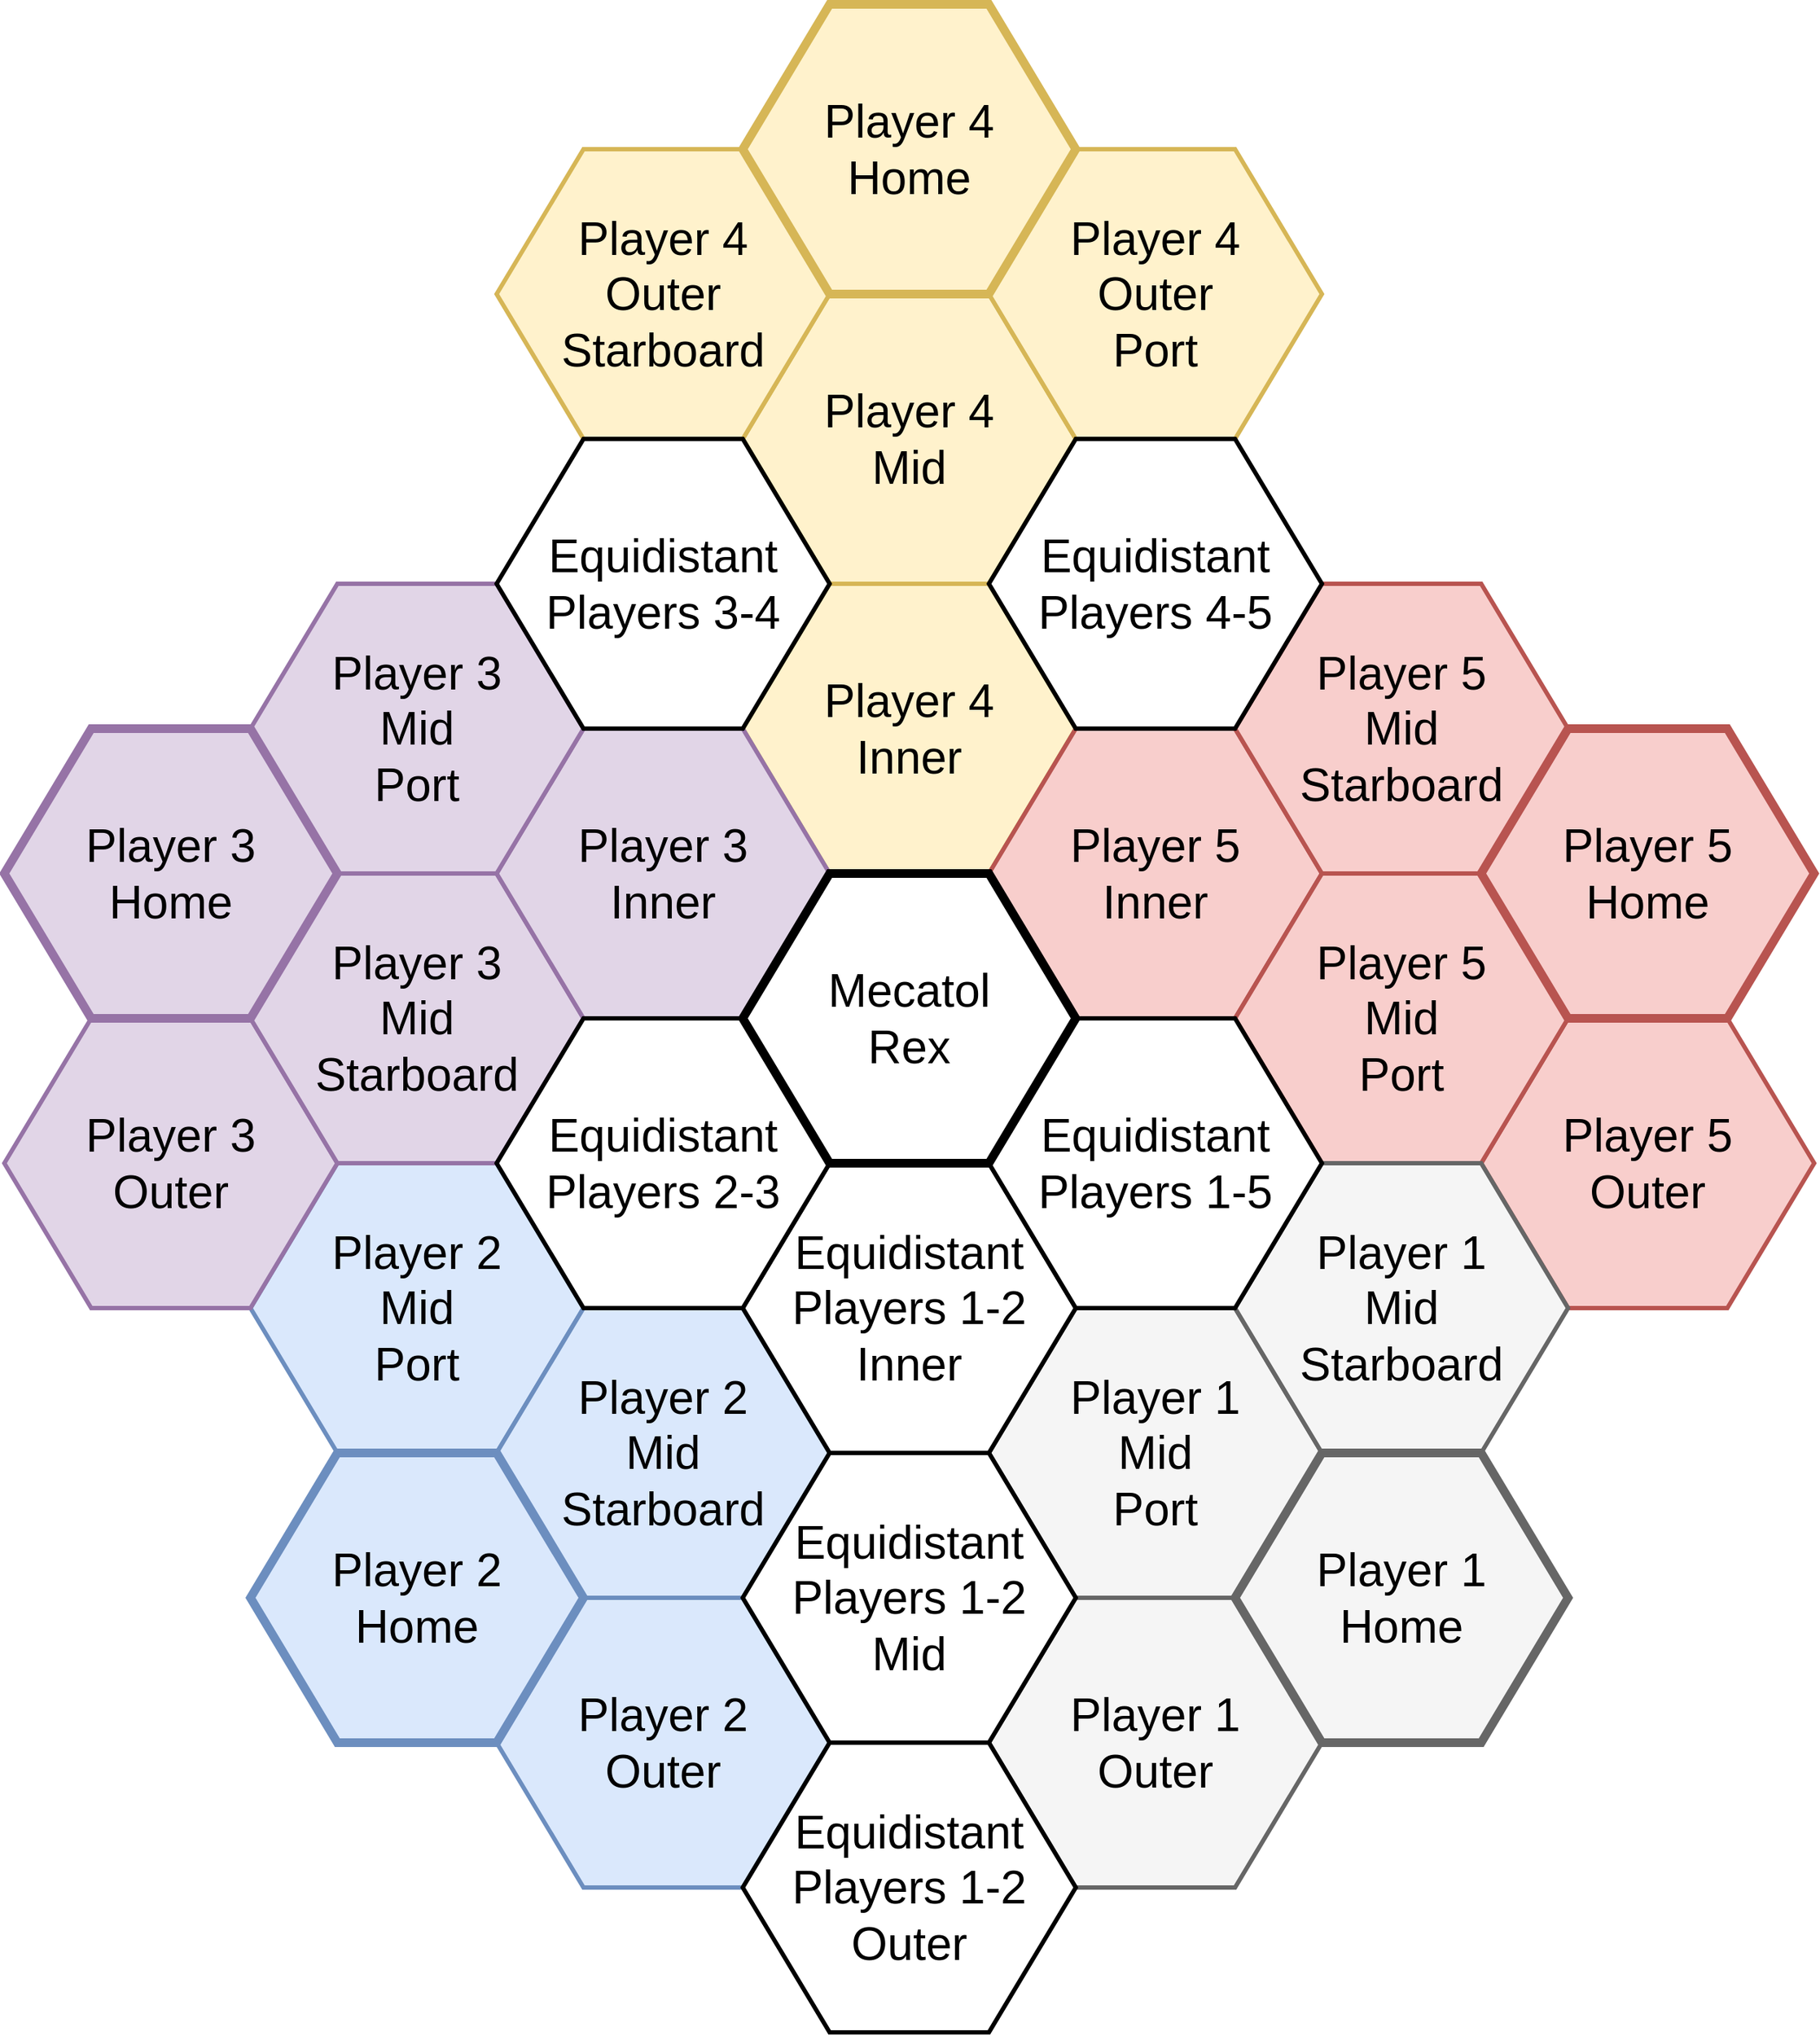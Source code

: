 <mxfile version="13.9.9" type="device"><diagram id="gpUSU13FPlY_5qrdrV4X" name="Page-1"><mxGraphModel dx="1422" dy="822" grid="1" gridSize="10" guides="1" tooltips="1" connect="1" arrows="1" fold="1" page="1" pageScale="1" pageWidth="850" pageHeight="1100" math="0" shadow="0"><root><mxCell id="0"/><mxCell id="1" parent="0"/><mxCell id="ENPFV9wE09J2kmjnsH_E-7" value="Player 4&lt;br style=&quot;font-size: 32px&quot;&gt;Inner" style="shape=hexagon;perimeter=hexagonPerimeter2;whiteSpace=wrap;html=1;fixedSize=1;size=60;fontSize=32;fontFamily=Helvetica;fillColor=#fff2cc;strokeColor=#d6b656;strokeWidth=3;" parent="1" vertex="1"><mxGeometry x="550" y="440" width="230" height="200" as="geometry"/></mxCell><mxCell id="ENPFV9wE09J2kmjnsH_E-43" value="Player 4&lt;br style=&quot;font-size: 32px&quot;&gt;Mid" style="shape=hexagon;perimeter=hexagonPerimeter2;whiteSpace=wrap;html=1;fixedSize=1;size=60;fontSize=32;fontFamily=Helvetica;fillColor=#fff2cc;strokeColor=#d6b656;strokeWidth=3;" parent="1" vertex="1"><mxGeometry x="550" y="240" width="230" height="200" as="geometry"/></mxCell><mxCell id="OSFuQ3dNSyEDMBe-EH_K-7" value="Player 4&lt;br style=&quot;font-size: 32px&quot;&gt;Outer&lt;br style=&quot;font-size: 32px&quot;&gt;Port" style="shape=hexagon;perimeter=hexagonPerimeter2;whiteSpace=wrap;html=1;fixedSize=1;size=60;fontSize=32;fontFamily=Helvetica;fillColor=#fff2cc;strokeColor=#d6b656;strokeWidth=3;" parent="1" vertex="1"><mxGeometry x="720" y="140" width="230" height="200" as="geometry"/></mxCell><mxCell id="OgDaJLD29fgVAuqvpTtd-9" value="Player 4&lt;br style=&quot;font-size: 32px&quot;&gt;Outer&lt;br&gt;Starboard" style="shape=hexagon;perimeter=hexagonPerimeter2;whiteSpace=wrap;html=1;fixedSize=1;size=60;fontSize=32;fontFamily=Helvetica;fillColor=#fff2cc;strokeColor=#d6b656;strokeWidth=3;" parent="1" vertex="1"><mxGeometry x="380" y="140" width="230" height="200" as="geometry"/></mxCell><mxCell id="ENPFV9wE09J2kmjnsH_E-45" value="Player 2&lt;br style=&quot;font-size: 32px&quot;&gt;Mid&lt;br style=&quot;font-size: 32px&quot;&gt;Port" style="shape=hexagon;perimeter=hexagonPerimeter2;whiteSpace=wrap;html=1;fixedSize=1;size=60;fontSize=32;fontFamily=Helvetica;fillColor=#dae8fc;strokeColor=#6c8ebf;strokeWidth=3;" parent="1" vertex="1"><mxGeometry x="210" y="840" width="230" height="200" as="geometry"/></mxCell><mxCell id="OSFuQ3dNSyEDMBe-EH_K-5" value="Player 2&lt;br style=&quot;font-size: 32px&quot;&gt;Mid&lt;br&gt;Starboard" style="shape=hexagon;perimeter=hexagonPerimeter2;whiteSpace=wrap;html=1;fixedSize=1;size=60;fontSize=32;fontFamily=Helvetica;fillColor=#dae8fc;strokeColor=#6c8ebf;strokeWidth=3;" parent="1" vertex="1"><mxGeometry x="380" y="940" width="230" height="200" as="geometry"/></mxCell><mxCell id="OSFuQ3dNSyEDMBe-EH_K-9" value="Player 2&lt;br style=&quot;font-size: 32px&quot;&gt;Outer" style="shape=hexagon;perimeter=hexagonPerimeter2;whiteSpace=wrap;html=1;fixedSize=1;size=60;fontSize=32;fontFamily=Helvetica;fillColor=#dae8fc;strokeColor=#6c8ebf;strokeWidth=3;" parent="1" vertex="1"><mxGeometry x="380" y="1140" width="230" height="200" as="geometry"/></mxCell><mxCell id="OSFuQ3dNSyEDMBe-EH_K-8" value="Player 3&lt;br style=&quot;font-size: 32px&quot;&gt;Outer" style="shape=hexagon;perimeter=hexagonPerimeter2;whiteSpace=wrap;html=1;fixedSize=1;size=60;fontSize=32;fontFamily=Helvetica;fillColor=#e1d5e7;strokeColor=#9673a6;strokeWidth=3;" parent="1" vertex="1"><mxGeometry x="40" y="740" width="230" height="200" as="geometry"/></mxCell><mxCell id="OgDaJLD29fgVAuqvpTtd-7" value="Player 3&lt;br style=&quot;font-size: 32px&quot;&gt;Mid&lt;br&gt;Starboard" style="shape=hexagon;perimeter=hexagonPerimeter2;whiteSpace=wrap;html=1;fixedSize=1;size=60;fontSize=32;fontFamily=Helvetica;fillColor=#e1d5e7;strokeColor=#9673a6;strokeWidth=3;" parent="1" vertex="1"><mxGeometry x="210" y="640" width="230" height="200" as="geometry"/></mxCell><mxCell id="OgDaJLD29fgVAuqvpTtd-1" value="Player 3&lt;br style=&quot;font-size: 32px&quot;&gt;Inner" style="shape=hexagon;perimeter=hexagonPerimeter2;whiteSpace=wrap;html=1;fixedSize=1;size=60;fontSize=32;fontFamily=Helvetica;fillColor=#e1d5e7;strokeColor=#9673a6;strokeWidth=3;" parent="1" vertex="1"><mxGeometry x="380" y="540" width="230" height="200" as="geometry"/></mxCell><mxCell id="OgDaJLD29fgVAuqvpTtd-8" value="Player 3&lt;br style=&quot;font-size: 32px&quot;&gt;Mid&lt;br style=&quot;font-size: 32px&quot;&gt;Port" style="shape=hexagon;perimeter=hexagonPerimeter2;whiteSpace=wrap;html=1;fixedSize=1;size=60;fontSize=32;fontFamily=Helvetica;fillColor=#e1d5e7;strokeColor=#9673a6;strokeWidth=3;" parent="1" vertex="1"><mxGeometry x="210" y="440" width="230" height="200" as="geometry"/></mxCell><mxCell id="ENPFV9wE09J2kmjnsH_E-28" value="Player 5&lt;br style=&quot;font-size: 32px&quot;&gt;Outer" style="shape=hexagon;perimeter=hexagonPerimeter2;whiteSpace=wrap;html=1;fixedSize=1;size=60;fontSize=32;fontFamily=Helvetica;fillColor=#f8cecc;strokeColor=#b85450;strokeWidth=3;" parent="1" vertex="1"><mxGeometry x="1060" y="740" width="230" height="200" as="geometry"/></mxCell><mxCell id="OSFuQ3dNSyEDMBe-EH_K-2" value="Player 5&lt;br style=&quot;font-size: 32px&quot;&gt;Inner" style="shape=hexagon;perimeter=hexagonPerimeter2;whiteSpace=wrap;html=1;fixedSize=1;size=60;fontSize=32;fontFamily=Helvetica;fillColor=#f8cecc;strokeColor=#b85450;strokeWidth=3;" parent="1" vertex="1"><mxGeometry x="720" y="540" width="230" height="200" as="geometry"/></mxCell><mxCell id="OSFuQ3dNSyEDMBe-EH_K-4" value="Player 5&lt;br style=&quot;font-size: 32px&quot;&gt;Mid&lt;br&gt;Port" style="shape=hexagon;perimeter=hexagonPerimeter2;whiteSpace=wrap;html=1;fixedSize=1;size=60;fontSize=32;fontFamily=Helvetica;fillColor=#f8cecc;strokeColor=#b85450;strokeWidth=3;" parent="1" vertex="1"><mxGeometry x="890" y="640" width="230" height="200" as="geometry"/></mxCell><mxCell id="OgDaJLD29fgVAuqvpTtd-10" value="Player 5&lt;br style=&quot;font-size: 32px&quot;&gt;Mid&lt;br style=&quot;font-size: 32px&quot;&gt;Starboard" style="shape=hexagon;perimeter=hexagonPerimeter2;whiteSpace=wrap;html=1;fixedSize=1;size=60;fontSize=32;fontFamily=Helvetica;fillColor=#f8cecc;strokeColor=#b85450;strokeWidth=3;" parent="1" vertex="1"><mxGeometry x="890" y="440" width="230" height="200" as="geometry"/></mxCell><mxCell id="ENPFV9wE09J2kmjnsH_E-38" value="Player 3&lt;br style=&quot;font-size: 32px;&quot;&gt;Home" style="shape=hexagon;perimeter=hexagonPerimeter2;whiteSpace=wrap;html=1;fixedSize=1;size=60;fontSize=32;fontFamily=Helvetica;fillColor=#e1d5e7;strokeColor=#9673a6;strokeWidth=6;" parent="1" vertex="1"><mxGeometry x="40" y="540" width="230" height="200" as="geometry"/></mxCell><mxCell id="ENPFV9wE09J2kmjnsH_E-41" value="Player 2&lt;br style=&quot;font-size: 32px;&quot;&gt;Home" style="shape=hexagon;perimeter=hexagonPerimeter2;whiteSpace=wrap;html=1;fixedSize=1;size=60;fontSize=32;fontFamily=Helvetica;fillColor=#dae8fc;strokeColor=#6c8ebf;strokeWidth=6;" parent="1" vertex="1"><mxGeometry x="210" y="1040" width="230" height="200" as="geometry"/></mxCell><mxCell id="ENPFV9wE09J2kmjnsH_E-35" value="Player 4&lt;br style=&quot;font-size: 32px;&quot;&gt;Home" style="shape=hexagon;perimeter=hexagonPerimeter2;whiteSpace=wrap;html=1;fixedSize=1;size=60;fontSize=32;fontFamily=Helvetica;fillColor=#fff2cc;strokeColor=#d6b656;strokeWidth=6;" parent="1" vertex="1"><mxGeometry x="550" y="40" width="230" height="200" as="geometry"/></mxCell><mxCell id="OgDaJLD29fgVAuqvpTtd-11" value="Player 5&lt;br style=&quot;font-size: 32px;&quot;&gt;Home" style="shape=hexagon;perimeter=hexagonPerimeter2;whiteSpace=wrap;html=1;fixedSize=1;size=60;fontSize=32;fontFamily=Helvetica;fillColor=#f8cecc;strokeColor=#b85450;strokeWidth=6;" parent="1" vertex="1"><mxGeometry x="1060" y="540" width="230" height="200" as="geometry"/></mxCell><mxCell id="ENPFV9wE09J2kmjnsH_E-48" value="Player 1&lt;br style=&quot;font-size: 32px&quot;&gt;Mid&lt;br&gt;Port" style="shape=hexagon;perimeter=hexagonPerimeter2;whiteSpace=wrap;html=1;fixedSize=1;size=60;fontSize=32;fontFamily=Helvetica;fillColor=#f5f5f5;strokeColor=#666666;strokeWidth=3;" parent="1" vertex="1"><mxGeometry x="720" y="940" width="230" height="200" as="geometry"/></mxCell><mxCell id="OgDaJLD29fgVAuqvpTtd-3" value="Player 1&lt;br style=&quot;font-size: 32px&quot;&gt;Outer" style="shape=hexagon;perimeter=hexagonPerimeter2;whiteSpace=wrap;html=1;fixedSize=1;size=60;fontSize=32;fontFamily=Helvetica;fillColor=#f5f5f5;strokeColor=#666666;strokeWidth=3;" parent="1" vertex="1"><mxGeometry x="720" y="1140" width="230" height="200" as="geometry"/></mxCell><mxCell id="OgDaJLD29fgVAuqvpTtd-4" value="Player 1&lt;br style=&quot;font-size: 32px&quot;&gt;Mid&lt;br style=&quot;font-size: 32px&quot;&gt;Starboard" style="shape=hexagon;perimeter=hexagonPerimeter2;whiteSpace=wrap;html=1;fixedSize=1;size=60;fontSize=32;fontFamily=Helvetica;fillColor=#f5f5f5;strokeColor=#666666;strokeWidth=3;" parent="1" vertex="1"><mxGeometry x="890" y="840" width="230" height="200" as="geometry"/></mxCell><mxCell id="ENPFV9wE09J2kmjnsH_E-37" value="Player 1&lt;br style=&quot;font-size: 32px;&quot;&gt;Home" style="shape=hexagon;perimeter=hexagonPerimeter2;whiteSpace=wrap;html=1;fixedSize=1;size=60;fontSize=32;fontFamily=Helvetica;strokeWidth=6;fillColor=#f5f5f5;strokeColor=#666666;" parent="1" vertex="1"><mxGeometry x="890" y="1040" width="230" height="200" as="geometry"/></mxCell><mxCell id="ENPFV9wE09J2kmjnsH_E-46" value="Equidistant&lt;br style=&quot;font-size: 32px&quot;&gt;Players 1-2&lt;br&gt;Mid" style="shape=hexagon;perimeter=hexagonPerimeter2;whiteSpace=wrap;html=1;fixedSize=1;size=60;fontSize=32;fontFamily=Helvetica;strokeWidth=3;" parent="1" vertex="1"><mxGeometry x="550" y="1040" width="230" height="200" as="geometry"/></mxCell><mxCell id="ENPFV9wE09J2kmjnsH_E-47" value="Equidistant&lt;br style=&quot;font-size: 32px&quot;&gt;Players 1-2&lt;br&gt;Inner" style="shape=hexagon;perimeter=hexagonPerimeter2;whiteSpace=wrap;html=1;fixedSize=1;size=60;fontSize=32;fontFamily=Helvetica;strokeWidth=3;" parent="1" vertex="1"><mxGeometry x="550" y="840" width="230" height="200" as="geometry"/></mxCell><mxCell id="nCf6v29f-o1V0CxzS2t6-4" value="Equidistant&lt;br style=&quot;font-size: 32px&quot;&gt;Players 1-2&lt;br&gt;Outer" style="shape=hexagon;perimeter=hexagonPerimeter2;whiteSpace=wrap;html=1;fixedSize=1;size=60;fontSize=32;fontFamily=Helvetica;strokeWidth=3;" parent="1" vertex="1"><mxGeometry x="550" y="1240" width="230" height="200" as="geometry"/></mxCell><mxCell id="nCf6v29f-o1V0CxzS2t6-1" value="Equidistant&lt;br style=&quot;font-size: 32px&quot;&gt;Players 4-5" style="shape=hexagon;perimeter=hexagonPerimeter2;whiteSpace=wrap;html=1;fixedSize=1;size=60;fontSize=32;fontFamily=Helvetica;strokeWidth=3;" parent="1" vertex="1"><mxGeometry x="720" y="340" width="230" height="200" as="geometry"/></mxCell><mxCell id="nCf6v29f-o1V0CxzS2t6-2" value="Equidistant&lt;br style=&quot;font-size: 32px&quot;&gt;Players 3-4" style="shape=hexagon;perimeter=hexagonPerimeter2;whiteSpace=wrap;html=1;fixedSize=1;size=60;fontSize=32;fontFamily=Helvetica;strokeWidth=3;" parent="1" vertex="1"><mxGeometry x="380" y="340" width="230" height="200" as="geometry"/></mxCell><mxCell id="OSFuQ3dNSyEDMBe-EH_K-3" value="Equidistant&lt;br&gt;Players 2-3" style="shape=hexagon;perimeter=hexagonPerimeter2;whiteSpace=wrap;html=1;fixedSize=1;size=60;fontSize=32;fontFamily=Helvetica;strokeWidth=3;" parent="1" vertex="1"><mxGeometry x="380" y="740" width="230" height="200" as="geometry"/></mxCell><mxCell id="ENPFV9wE09J2kmjnsH_E-9" value="Equidistant&lt;br&gt;Players 1-5" style="shape=hexagon;perimeter=hexagonPerimeter2;whiteSpace=wrap;html=1;fixedSize=1;size=60;fontSize=32;fontFamily=Helvetica;strokeWidth=3;" parent="1" vertex="1"><mxGeometry x="720" y="740" width="230" height="200" as="geometry"/></mxCell><mxCell id="nCf6v29f-o1V0CxzS2t6-3" value="Mecatol&lt;br style=&quot;font-size: 32px;&quot;&gt;Rex" style="shape=hexagon;perimeter=hexagonPerimeter2;whiteSpace=wrap;html=1;fixedSize=1;size=60;fontSize=32;fontFamily=Helvetica;strokeWidth=6;" parent="1" vertex="1"><mxGeometry x="550" y="640" width="230" height="200" as="geometry"/></mxCell></root></mxGraphModel></diagram></mxfile>